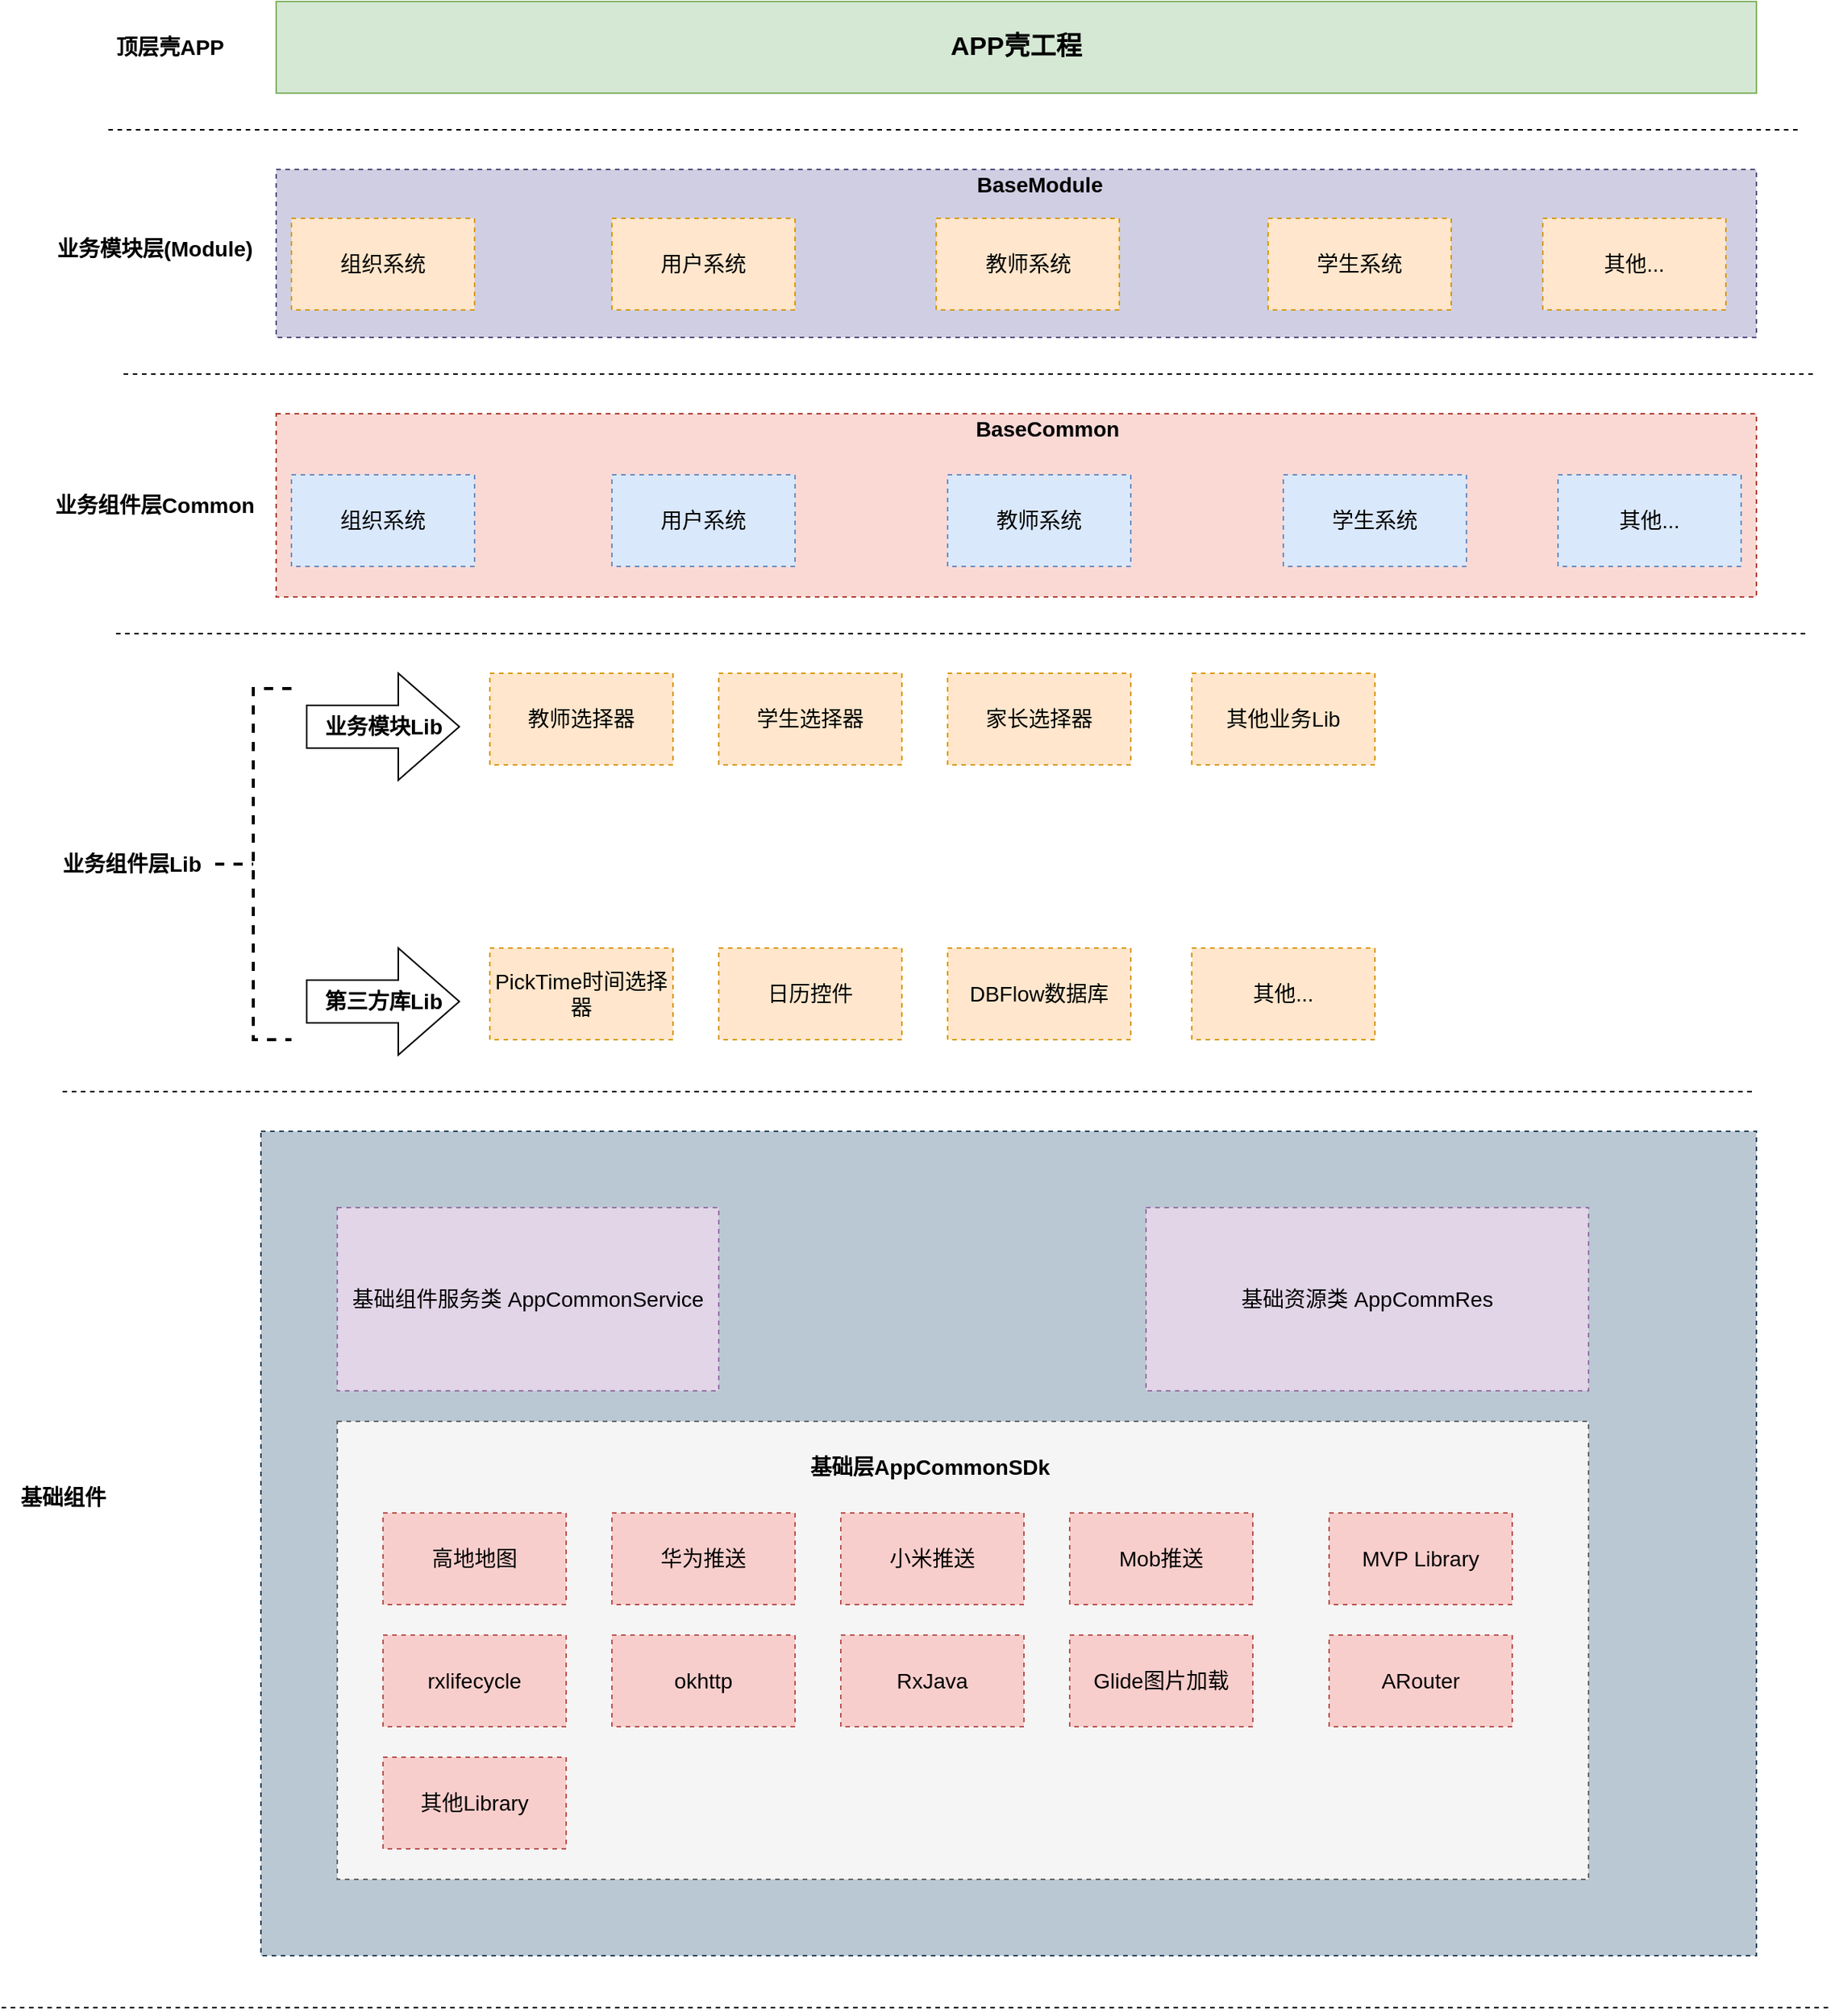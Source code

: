 <mxfile version="13.8.8" type="github">
  <diagram id="5YJdf_GiZVkq7qKEYGZW" name="Page-1">
    <mxGraphModel dx="2249" dy="762" grid="1" gridSize="10" guides="1" tooltips="1" connect="1" arrows="1" fold="1" page="1" pageScale="1" pageWidth="827" pageHeight="1169" math="0" shadow="0">
      <root>
        <mxCell id="0" />
        <mxCell id="1" parent="0" />
        <mxCell id="j0w_x6X-0oKLD-OR9ZKu-62" value="" style="rounded=0;whiteSpace=wrap;html=1;dashed=1;fontSize=14;fillColor=#d0cee2;strokeColor=#56517e;" vertex="1" parent="1">
          <mxGeometry x="100" y="170" width="970" height="110" as="geometry" />
        </mxCell>
        <mxCell id="j0w_x6X-0oKLD-OR9ZKu-60" value="" style="rounded=0;whiteSpace=wrap;html=1;dashed=1;fontSize=14;fillColor=#fad9d5;strokeColor=#ae4132;" vertex="1" parent="1">
          <mxGeometry x="100" y="330" width="970" height="120" as="geometry" />
        </mxCell>
        <mxCell id="j0w_x6X-0oKLD-OR9ZKu-58" value="" style="rounded=0;whiteSpace=wrap;html=1;dashed=1;fontSize=14;fillColor=#bac8d3;strokeColor=#23445d;" vertex="1" parent="1">
          <mxGeometry x="90" y="800" width="980" height="540" as="geometry" />
        </mxCell>
        <mxCell id="j0w_x6X-0oKLD-OR9ZKu-52" value="" style="rounded=0;whiteSpace=wrap;html=1;dashed=1;fontSize=14;fillColor=#f5f5f5;strokeColor=#666666;fontColor=#333333;" vertex="1" parent="1">
          <mxGeometry x="140" y="990" width="820" height="300" as="geometry" />
        </mxCell>
        <mxCell id="QNq1hISHLKf9LOUZHScL-2" value="&lt;font style=&quot;font-size: 17px&quot;&gt;APP壳工程&lt;/font&gt;" style="rounded=0;whiteSpace=wrap;html=1;fillColor=#d5e8d4;strokeColor=#82b366;fontStyle=1" parent="1" vertex="1">
          <mxGeometry x="100" y="60" width="970" height="60" as="geometry" />
        </mxCell>
        <mxCell id="QNq1hISHLKf9LOUZHScL-4" value="顶层壳APP" style="text;html=1;align=center;verticalAlign=middle;resizable=0;points=[];autosize=1;fontStyle=1;fontSize=14;" parent="1" vertex="1">
          <mxGeometry x="-15" y="80" width="90" height="20" as="geometry" />
        </mxCell>
        <mxCell id="QNq1hISHLKf9LOUZHScL-5" value="" style="line;strokeWidth=1;fillColor=none;align=left;verticalAlign=middle;spacingTop=-1;spacingLeft=3;spacingRight=3;rotatable=0;labelPosition=right;points=[];portConstraint=eastwest;fontSize=14;dashed=1;" parent="1" vertex="1">
          <mxGeometry x="-10" y="140" width="1110" height="8" as="geometry" />
        </mxCell>
        <mxCell id="j0w_x6X-0oKLD-OR9ZKu-1" value="&lt;b&gt;业务模块层(Module)&lt;/b&gt;" style="text;html=1;align=center;verticalAlign=middle;resizable=0;points=[];autosize=1;fontSize=14;" vertex="1" parent="1">
          <mxGeometry x="-50" y="212" width="140" height="20" as="geometry" />
        </mxCell>
        <mxCell id="j0w_x6X-0oKLD-OR9ZKu-2" value="教师系统" style="rounded=0;whiteSpace=wrap;html=1;dashed=1;fontSize=14;fillColor=#ffe6cc;strokeColor=#d79b00;" vertex="1" parent="1">
          <mxGeometry x="532.5" y="202" width="120" height="60" as="geometry" />
        </mxCell>
        <mxCell id="j0w_x6X-0oKLD-OR9ZKu-3" value="学生系统" style="rounded=0;whiteSpace=wrap;html=1;dashed=1;fontSize=14;fillColor=#ffe6cc;strokeColor=#d79b00;" vertex="1" parent="1">
          <mxGeometry x="750" y="202" width="120" height="60" as="geometry" />
        </mxCell>
        <mxCell id="j0w_x6X-0oKLD-OR9ZKu-5" value="组织系统" style="rounded=0;whiteSpace=wrap;html=1;dashed=1;fontSize=14;fillColor=#ffe6cc;strokeColor=#d79b00;" vertex="1" parent="1">
          <mxGeometry x="110" y="202" width="120" height="60" as="geometry" />
        </mxCell>
        <mxCell id="j0w_x6X-0oKLD-OR9ZKu-6" value="用户系统" style="rounded=0;whiteSpace=wrap;html=1;dashed=1;fontSize=14;fillColor=#ffe6cc;strokeColor=#d79b00;" vertex="1" parent="1">
          <mxGeometry x="320" y="202" width="120" height="60" as="geometry" />
        </mxCell>
        <mxCell id="j0w_x6X-0oKLD-OR9ZKu-7" value="其他..." style="rounded=0;whiteSpace=wrap;html=1;dashed=1;fontSize=14;fillColor=#ffe6cc;strokeColor=#d79b00;" vertex="1" parent="1">
          <mxGeometry x="930" y="202" width="120" height="60" as="geometry" />
        </mxCell>
        <mxCell id="j0w_x6X-0oKLD-OR9ZKu-9" value="" style="line;strokeWidth=1;fillColor=none;align=left;verticalAlign=middle;spacingTop=-1;spacingLeft=3;spacingRight=3;rotatable=0;labelPosition=right;points=[];portConstraint=eastwest;fontSize=14;dashed=1;" vertex="1" parent="1">
          <mxGeometry y="300" width="1110" height="8" as="geometry" />
        </mxCell>
        <mxCell id="j0w_x6X-0oKLD-OR9ZKu-10" value="教师选择器" style="rounded=0;whiteSpace=wrap;html=1;dashed=1;fontSize=14;fillColor=#ffe6cc;strokeColor=#d79b00;" vertex="1" parent="1">
          <mxGeometry x="240" y="500" width="120" height="60" as="geometry" />
        </mxCell>
        <mxCell id="j0w_x6X-0oKLD-OR9ZKu-11" value="&lt;b&gt;业务组件层Lib&lt;/b&gt;" style="text;html=1;align=center;verticalAlign=middle;resizable=0;points=[];autosize=1;fontSize=14;" vertex="1" parent="1">
          <mxGeometry x="-50" y="615" width="110" height="20" as="geometry" />
        </mxCell>
        <mxCell id="j0w_x6X-0oKLD-OR9ZKu-16" value="" style="strokeWidth=2;html=1;shape=mxgraph.flowchart.annotation_2;align=left;labelPosition=right;pointerEvents=1;dashed=1;fontSize=14;" vertex="1" parent="1">
          <mxGeometry x="60" y="510" width="50" height="230" as="geometry" />
        </mxCell>
        <mxCell id="j0w_x6X-0oKLD-OR9ZKu-18" value="&lt;b&gt;业务模块Lib&lt;/b&gt;" style="html=1;shadow=0;dashed=0;align=center;verticalAlign=middle;shape=mxgraph.arrows2.arrow;dy=0.6;dx=40;notch=0;fontSize=14;" vertex="1" parent="1">
          <mxGeometry x="120" y="500" width="100" height="70" as="geometry" />
        </mxCell>
        <mxCell id="j0w_x6X-0oKLD-OR9ZKu-19" value="学生选择器" style="rounded=0;whiteSpace=wrap;html=1;dashed=1;fontSize=14;fillColor=#ffe6cc;strokeColor=#d79b00;" vertex="1" parent="1">
          <mxGeometry x="390" y="500" width="120" height="60" as="geometry" />
        </mxCell>
        <mxCell id="j0w_x6X-0oKLD-OR9ZKu-20" value="家长选择器" style="rounded=0;whiteSpace=wrap;html=1;dashed=1;fontSize=14;fillColor=#ffe6cc;strokeColor=#d79b00;" vertex="1" parent="1">
          <mxGeometry x="540" y="500" width="120" height="60" as="geometry" />
        </mxCell>
        <mxCell id="j0w_x6X-0oKLD-OR9ZKu-21" value="其他业务Lib" style="rounded=0;whiteSpace=wrap;html=1;dashed=1;fontSize=14;fillColor=#ffe6cc;strokeColor=#d79b00;" vertex="1" parent="1">
          <mxGeometry x="700" y="500" width="120" height="60" as="geometry" />
        </mxCell>
        <mxCell id="j0w_x6X-0oKLD-OR9ZKu-22" value="&lt;b&gt;第三方库Lib&lt;/b&gt;" style="html=1;shadow=0;dashed=0;align=center;verticalAlign=middle;shape=mxgraph.arrows2.arrow;dy=0.6;dx=40;notch=0;fontSize=14;" vertex="1" parent="1">
          <mxGeometry x="120" y="680" width="100" height="70" as="geometry" />
        </mxCell>
        <mxCell id="j0w_x6X-0oKLD-OR9ZKu-23" value="PickTime时间选择器" style="rounded=0;whiteSpace=wrap;html=1;dashed=1;fontSize=14;fillColor=#ffe6cc;strokeColor=#d79b00;" vertex="1" parent="1">
          <mxGeometry x="240" y="680" width="120" height="60" as="geometry" />
        </mxCell>
        <mxCell id="j0w_x6X-0oKLD-OR9ZKu-24" value="日历控件" style="rounded=0;whiteSpace=wrap;html=1;dashed=1;fontSize=14;fillColor=#ffe6cc;strokeColor=#d79b00;" vertex="1" parent="1">
          <mxGeometry x="390" y="680" width="120" height="60" as="geometry" />
        </mxCell>
        <mxCell id="j0w_x6X-0oKLD-OR9ZKu-25" value="DBFlow数据库" style="rounded=0;whiteSpace=wrap;html=1;dashed=1;fontSize=14;fillColor=#ffe6cc;strokeColor=#d79b00;" vertex="1" parent="1">
          <mxGeometry x="540" y="680" width="120" height="60" as="geometry" />
        </mxCell>
        <mxCell id="j0w_x6X-0oKLD-OR9ZKu-26" value="其他..." style="rounded=0;whiteSpace=wrap;html=1;dashed=1;fontSize=14;fillColor=#ffe6cc;strokeColor=#d79b00;" vertex="1" parent="1">
          <mxGeometry x="700" y="680" width="120" height="60" as="geometry" />
        </mxCell>
        <mxCell id="j0w_x6X-0oKLD-OR9ZKu-27" value="" style="line;strokeWidth=1;fillColor=none;align=left;verticalAlign=middle;spacingTop=-1;spacingLeft=3;spacingRight=3;rotatable=0;labelPosition=right;points=[];portConstraint=eastwest;fontSize=14;dashed=1;" vertex="1" parent="1">
          <mxGeometry x="-5" y="470" width="1110" height="8" as="geometry" />
        </mxCell>
        <mxCell id="j0w_x6X-0oKLD-OR9ZKu-29" value="&lt;b&gt;业务组件层Common&lt;/b&gt;" style="text;html=1;align=center;verticalAlign=middle;resizable=0;points=[];autosize=1;fontSize=14;" vertex="1" parent="1">
          <mxGeometry x="-55" y="380" width="150" height="20" as="geometry" />
        </mxCell>
        <mxCell id="j0w_x6X-0oKLD-OR9ZKu-37" value="教师系统" style="rounded=0;whiteSpace=wrap;html=1;dashed=1;fontSize=14;fillColor=#dae8fc;strokeColor=#6c8ebf;" vertex="1" parent="1">
          <mxGeometry x="540" y="370" width="120" height="60" as="geometry" />
        </mxCell>
        <mxCell id="j0w_x6X-0oKLD-OR9ZKu-38" value="学生系统" style="rounded=0;whiteSpace=wrap;html=1;dashed=1;fontSize=14;fillColor=#dae8fc;strokeColor=#6c8ebf;" vertex="1" parent="1">
          <mxGeometry x="760" y="370" width="120" height="60" as="geometry" />
        </mxCell>
        <mxCell id="j0w_x6X-0oKLD-OR9ZKu-39" value="组织系统" style="rounded=0;whiteSpace=wrap;html=1;dashed=1;fontSize=14;fillColor=#dae8fc;strokeColor=#6c8ebf;" vertex="1" parent="1">
          <mxGeometry x="110" y="370" width="120" height="60" as="geometry" />
        </mxCell>
        <mxCell id="j0w_x6X-0oKLD-OR9ZKu-40" value="用户系统" style="rounded=0;whiteSpace=wrap;html=1;dashed=1;fontSize=14;fillColor=#dae8fc;strokeColor=#6c8ebf;" vertex="1" parent="1">
          <mxGeometry x="320" y="370" width="120" height="60" as="geometry" />
        </mxCell>
        <mxCell id="j0w_x6X-0oKLD-OR9ZKu-41" value="其他..." style="rounded=0;whiteSpace=wrap;html=1;dashed=1;fontSize=14;fillColor=#dae8fc;strokeColor=#6c8ebf;" vertex="1" parent="1">
          <mxGeometry x="940" y="370" width="120" height="60" as="geometry" />
        </mxCell>
        <mxCell id="j0w_x6X-0oKLD-OR9ZKu-42" value="&lt;b&gt;基础组件&lt;/b&gt;" style="text;html=1;align=center;verticalAlign=middle;resizable=0;points=[];autosize=1;fontSize=14;" vertex="1" parent="1">
          <mxGeometry x="-75" y="1030" width="70" height="20" as="geometry" />
        </mxCell>
        <mxCell id="j0w_x6X-0oKLD-OR9ZKu-43" value="高地地图" style="rounded=0;whiteSpace=wrap;html=1;dashed=1;fontSize=14;fillColor=#f8cecc;strokeColor=#b85450;" vertex="1" parent="1">
          <mxGeometry x="170" y="1050" width="120" height="60" as="geometry" />
        </mxCell>
        <mxCell id="j0w_x6X-0oKLD-OR9ZKu-44" value="华为推送" style="rounded=0;whiteSpace=wrap;html=1;dashed=1;fontSize=14;fillColor=#f8cecc;strokeColor=#b85450;" vertex="1" parent="1">
          <mxGeometry x="320" y="1050" width="120" height="60" as="geometry" />
        </mxCell>
        <mxCell id="j0w_x6X-0oKLD-OR9ZKu-45" value="小米推送" style="rounded=0;whiteSpace=wrap;html=1;dashed=1;fontSize=14;fillColor=#f8cecc;strokeColor=#b85450;" vertex="1" parent="1">
          <mxGeometry x="470" y="1050" width="120" height="60" as="geometry" />
        </mxCell>
        <mxCell id="j0w_x6X-0oKLD-OR9ZKu-46" value="okhttp" style="rounded=0;whiteSpace=wrap;html=1;dashed=1;fontSize=14;fillColor=#f8cecc;strokeColor=#b85450;" vertex="1" parent="1">
          <mxGeometry x="320" y="1130" width="120" height="60" as="geometry" />
        </mxCell>
        <mxCell id="j0w_x6X-0oKLD-OR9ZKu-47" value="RxJava" style="rounded=0;whiteSpace=wrap;html=1;dashed=1;fontSize=14;fillColor=#f8cecc;strokeColor=#b85450;" vertex="1" parent="1">
          <mxGeometry x="470" y="1130" width="120" height="60" as="geometry" />
        </mxCell>
        <mxCell id="j0w_x6X-0oKLD-OR9ZKu-48" value="rxlifecycle" style="rounded=0;whiteSpace=wrap;html=1;dashed=1;fontSize=14;fillColor=#f8cecc;strokeColor=#b85450;" vertex="1" parent="1">
          <mxGeometry x="170" y="1130" width="120" height="60" as="geometry" />
        </mxCell>
        <mxCell id="j0w_x6X-0oKLD-OR9ZKu-49" value="Mob推送" style="rounded=0;whiteSpace=wrap;html=1;dashed=1;fontSize=14;fillColor=#f8cecc;strokeColor=#b85450;" vertex="1" parent="1">
          <mxGeometry x="620" y="1050" width="120" height="60" as="geometry" />
        </mxCell>
        <mxCell id="j0w_x6X-0oKLD-OR9ZKu-50" value="其他Library" style="rounded=0;whiteSpace=wrap;html=1;dashed=1;fontSize=14;fillColor=#f8cecc;strokeColor=#b85450;" vertex="1" parent="1">
          <mxGeometry x="170" y="1210" width="120" height="60" as="geometry" />
        </mxCell>
        <mxCell id="j0w_x6X-0oKLD-OR9ZKu-51" value="" style="line;strokeWidth=1;fillColor=none;align=left;verticalAlign=middle;spacingTop=-1;spacingLeft=3;spacingRight=3;rotatable=0;labelPosition=right;points=[];portConstraint=eastwest;fontSize=14;dashed=1;" vertex="1" parent="1">
          <mxGeometry x="-40" y="770" width="1110" height="8" as="geometry" />
        </mxCell>
        <mxCell id="j0w_x6X-0oKLD-OR9ZKu-53" value="&lt;b&gt;基础层AppCommonSDk&lt;/b&gt;" style="text;html=1;align=center;verticalAlign=middle;resizable=0;points=[];autosize=1;fontSize=14;" vertex="1" parent="1">
          <mxGeometry x="442.5" y="1010" width="170" height="20" as="geometry" />
        </mxCell>
        <mxCell id="j0w_x6X-0oKLD-OR9ZKu-55" value="MVP Library" style="rounded=0;whiteSpace=wrap;html=1;dashed=1;fontSize=14;fillColor=#f8cecc;strokeColor=#b85450;" vertex="1" parent="1">
          <mxGeometry x="790" y="1050" width="120" height="60" as="geometry" />
        </mxCell>
        <mxCell id="j0w_x6X-0oKLD-OR9ZKu-56" value="基础组件服务类 AppCommonService" style="rounded=0;whiteSpace=wrap;html=1;dashed=1;fontSize=14;fillColor=#e1d5e7;strokeColor=#9673a6;" vertex="1" parent="1">
          <mxGeometry x="140" y="850" width="250" height="120" as="geometry" />
        </mxCell>
        <mxCell id="j0w_x6X-0oKLD-OR9ZKu-57" value="基础资源类 AppCommRes" style="rounded=0;whiteSpace=wrap;html=1;dashed=1;fontSize=14;fillColor=#e1d5e7;strokeColor=#9673a6;" vertex="1" parent="1">
          <mxGeometry x="670" y="850" width="290" height="120" as="geometry" />
        </mxCell>
        <mxCell id="j0w_x6X-0oKLD-OR9ZKu-61" value="&lt;b&gt;BaseCommon&lt;/b&gt;" style="text;html=1;align=center;verticalAlign=middle;resizable=0;points=[];autosize=1;fontSize=14;" vertex="1" parent="1">
          <mxGeometry x="550" y="330" width="110" height="20" as="geometry" />
        </mxCell>
        <mxCell id="j0w_x6X-0oKLD-OR9ZKu-63" value="&lt;b&gt;BaseModule&lt;/b&gt;" style="text;html=1;align=center;verticalAlign=middle;resizable=0;points=[];autosize=1;fontSize=14;" vertex="1" parent="1">
          <mxGeometry x="550" y="170" width="100" height="20" as="geometry" />
        </mxCell>
        <mxCell id="j0w_x6X-0oKLD-OR9ZKu-64" value="Glide图片加载" style="rounded=0;whiteSpace=wrap;html=1;dashed=1;fontSize=14;fillColor=#f8cecc;strokeColor=#b85450;" vertex="1" parent="1">
          <mxGeometry x="620" y="1130" width="120" height="60" as="geometry" />
        </mxCell>
        <mxCell id="j0w_x6X-0oKLD-OR9ZKu-66" value="" style="line;strokeWidth=1;fillColor=none;align=left;verticalAlign=middle;spacingTop=-1;spacingLeft=3;spacingRight=3;rotatable=0;labelPosition=right;points=[];portConstraint=eastwest;fontSize=14;dashed=1;" vertex="1" parent="1">
          <mxGeometry x="-80" y="1370" width="1200" height="8" as="geometry" />
        </mxCell>
        <mxCell id="j0w_x6X-0oKLD-OR9ZKu-67" value="ARouter" style="rounded=0;whiteSpace=wrap;html=1;dashed=1;fontSize=14;fillColor=#f8cecc;strokeColor=#b85450;" vertex="1" parent="1">
          <mxGeometry x="790" y="1130" width="120" height="60" as="geometry" />
        </mxCell>
      </root>
    </mxGraphModel>
  </diagram>
</mxfile>

